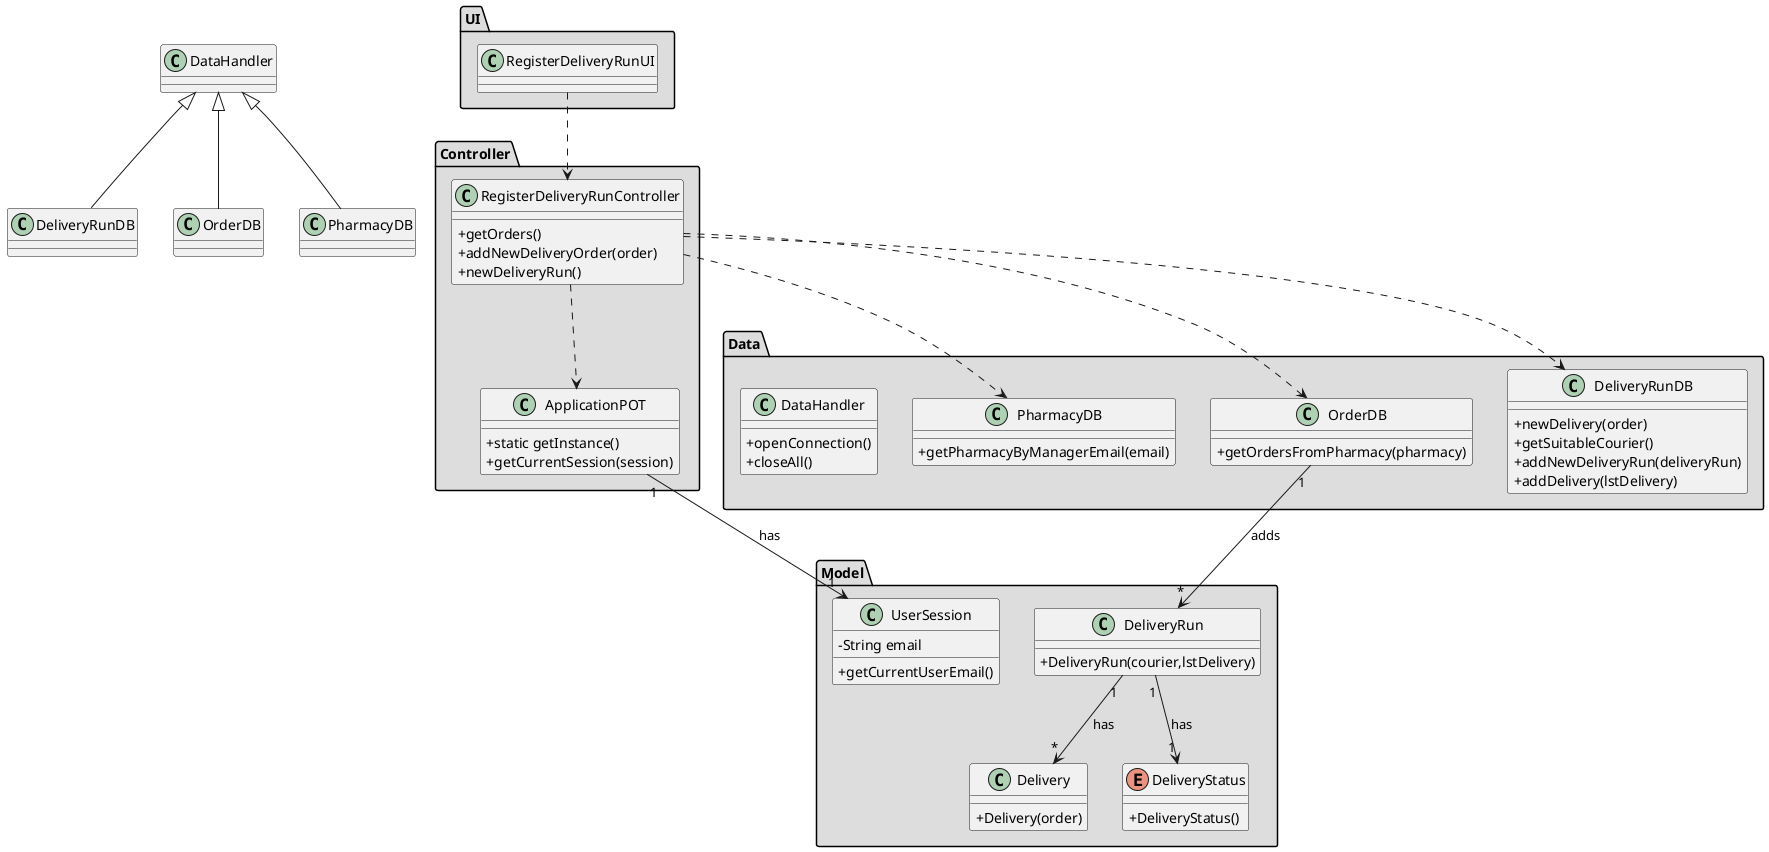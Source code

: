 @startuml
skinparam classAttributeIconSize 0


package "Controller" #DDDDDD {
class ApplicationPOT
{
  +static getInstance()
  +getCurrentSession(session)
}
}

package "Data" #DDDDDD {
class PharmacyDB{
+getPharmacyByManagerEmail(email)
}

class OrderDB{
+getOrdersFromPharmacy(pharmacy)
}

class DeliveryRunDB {
+newDelivery(order)
+getSuitableCourier()
+addNewDeliveryRun(deliveryRun)
+addDelivery(lstDelivery)
}

class DataHandler{
+openConnection()
+closeAll()
}

}

package "UI" #DDDDDD {
class RegisterDeliveryRunUI{

}



}


package "Controller" #DDDDDD {
class RegisterDeliveryRunController{
+getOrders()
+addNewDeliveryOrder(order)
+newDeliveryRun()
}
}


package "Model" #DDDDDD {
class Delivery{
+Delivery(order)
}

class DeliveryRun{
+DeliveryRun(courier,lstDelivery)
}

}

package "Model" #DDDDDD {
class UserSession{
-String email
+getCurrentUserEmail()
}

enum DeliveryStatus{
+DeliveryStatus()
}




}




RegisterDeliveryRunUI ..> RegisterDeliveryRunController
RegisterDeliveryRunController ..> ApplicationPOT
RegisterDeliveryRunController ..> PharmacyDB
RegisterDeliveryRunController ..> OrderDB
RegisterDeliveryRunController ..> DeliveryRunDB

DeliveryRun "1" --> "*" Delivery : has
DeliveryRun "1" --> "1" DeliveryStatus : has

OrderDB "1" --> "*" DeliveryRun : adds

class DeliveryRunDB extends DataHandler
class OrderDB extends DataHandler
class PharmacyDB extends DataHandler
ApplicationPOT "1" --> "1" UserSession : has

@enduml